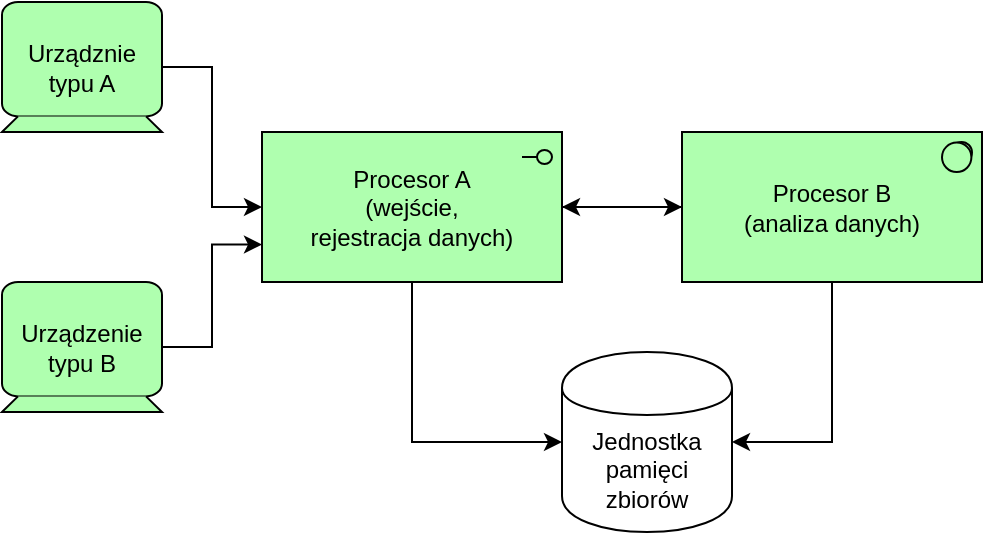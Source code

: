 <mxfile version="12.1.0" type="device" pages="1"><diagram id="0pMPdiTT6ST1Q_usqxR9" name="Page-1"><mxGraphModel dx="787" dy="499" grid="1" gridSize="10" guides="1" tooltips="1" connect="1" arrows="1" fold="1" page="1" pageScale="1" pageWidth="850" pageHeight="1100" math="0" shadow="0"><root><mxCell id="0"/><mxCell id="1" parent="0"/><mxCell id="gx7irdZvcE5mPqjKdo7s-10" style="edgeStyle=orthogonalEdgeStyle;rounded=0;orthogonalLoop=1;jettySize=auto;html=1;entryX=0;entryY=0.5;entryDx=0;entryDy=0;entryPerimeter=0;" edge="1" parent="1" source="gx7irdZvcE5mPqjKdo7s-1" target="gx7irdZvcE5mPqjKdo7s-3"><mxGeometry relative="1" as="geometry"/></mxCell><mxCell id="gx7irdZvcE5mPqjKdo7s-1" value="Urządznie typu A" style="html=1;outlineConnect=0;whiteSpace=wrap;fillColor=#AFFFAF;strokeColor=#000000;shape=mxgraph.archimate3.device;" vertex="1" parent="1"><mxGeometry x="120" y="55" width="80" height="65" as="geometry"/></mxCell><mxCell id="gx7irdZvcE5mPqjKdo7s-12" style="edgeStyle=orthogonalEdgeStyle;rounded=0;orthogonalLoop=1;jettySize=auto;html=1;entryX=0;entryY=0.75;entryDx=0;entryDy=0;entryPerimeter=0;" edge="1" parent="1" source="gx7irdZvcE5mPqjKdo7s-2" target="gx7irdZvcE5mPqjKdo7s-3"><mxGeometry relative="1" as="geometry"/></mxCell><mxCell id="gx7irdZvcE5mPqjKdo7s-2" value="Urządzenie typu B" style="html=1;outlineConnect=0;whiteSpace=wrap;fillColor=#AFFFAF;strokeColor=#000000;shape=mxgraph.archimate3.device;" vertex="1" parent="1"><mxGeometry x="120" y="195" width="80" height="65" as="geometry"/></mxCell><mxCell id="gx7irdZvcE5mPqjKdo7s-6" style="edgeStyle=orthogonalEdgeStyle;rounded=0;orthogonalLoop=1;jettySize=auto;html=1;entryX=0;entryY=0.5;entryDx=0;entryDy=0;" edge="1" parent="1" source="gx7irdZvcE5mPqjKdo7s-3" target="gx7irdZvcE5mPqjKdo7s-5"><mxGeometry relative="1" as="geometry"/></mxCell><mxCell id="gx7irdZvcE5mPqjKdo7s-8" value="" style="edgeStyle=orthogonalEdgeStyle;rounded=0;orthogonalLoop=1;jettySize=auto;html=1;" edge="1" parent="1" source="gx7irdZvcE5mPqjKdo7s-3" target="gx7irdZvcE5mPqjKdo7s-4"><mxGeometry relative="1" as="geometry"/></mxCell><mxCell id="gx7irdZvcE5mPqjKdo7s-3" value="Procesor A&lt;br&gt;(wejście, &lt;br&gt;rejestracja danych)" style="html=1;outlineConnect=0;whiteSpace=wrap;fillColor=#AFFFAF;strokeColor=#000000;shape=mxgraph.archimate3.application;appType=interface;archiType=square;" vertex="1" parent="1"><mxGeometry x="250" y="120" width="150" height="75" as="geometry"/></mxCell><mxCell id="gx7irdZvcE5mPqjKdo7s-7" style="edgeStyle=orthogonalEdgeStyle;rounded=0;orthogonalLoop=1;jettySize=auto;html=1;entryX=1;entryY=0.5;entryDx=0;entryDy=0;" edge="1" parent="1" source="gx7irdZvcE5mPqjKdo7s-4" target="gx7irdZvcE5mPqjKdo7s-5"><mxGeometry relative="1" as="geometry"/></mxCell><mxCell id="gx7irdZvcE5mPqjKdo7s-9" style="edgeStyle=orthogonalEdgeStyle;rounded=0;orthogonalLoop=1;jettySize=auto;html=1;entryX=1;entryY=0.5;entryDx=0;entryDy=0;entryPerimeter=0;" edge="1" parent="1" source="gx7irdZvcE5mPqjKdo7s-4" target="gx7irdZvcE5mPqjKdo7s-3"><mxGeometry relative="1" as="geometry"/></mxCell><mxCell id="gx7irdZvcE5mPqjKdo7s-4" value="Procesor B&lt;br&gt;(analiza danych)" style="html=1;outlineConnect=0;whiteSpace=wrap;fillColor=#AFFFAF;strokeColor=#000000;shape=mxgraph.archimate3.application;appType=sysSw;archiType=square;" vertex="1" parent="1"><mxGeometry x="460" y="120" width="150" height="75" as="geometry"/></mxCell><mxCell id="gx7irdZvcE5mPqjKdo7s-5" value="Jednostka pamięci zbiorów" style="shape=cylinder;whiteSpace=wrap;html=1;boundedLbl=1;backgroundOutline=1;" vertex="1" parent="1"><mxGeometry x="400" y="230" width="85" height="90" as="geometry"/></mxCell></root></mxGraphModel></diagram></mxfile>